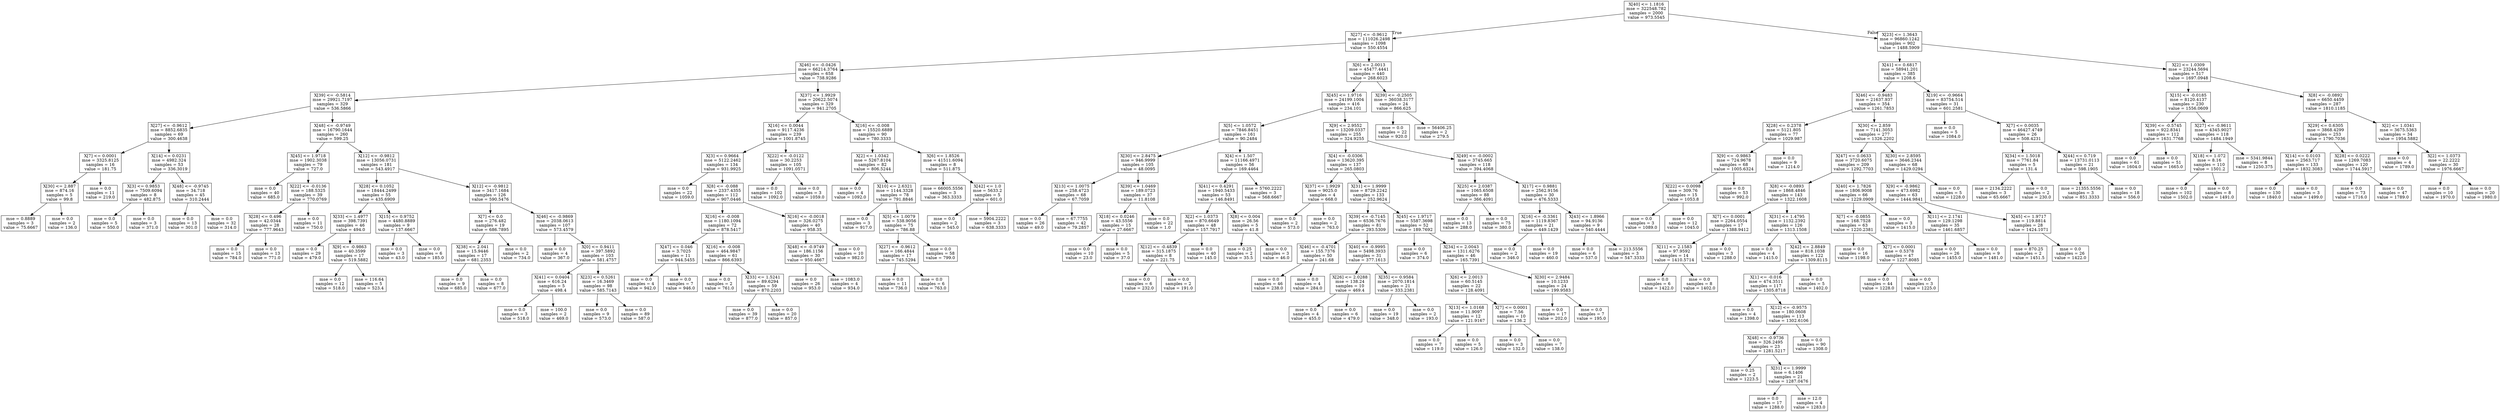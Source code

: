 digraph Tree {
node [shape=box] ;
0 [label="X[40] <= 1.1816\nmse = 322548.782\nsamples = 2000\nvalue = 973.5545"] ;
1 [label="X[27] <= -0.9612\nmse = 111026.2498\nsamples = 1098\nvalue = 550.4554"] ;
0 -> 1 [labeldistance=2.5, labelangle=45, headlabel="True"] ;
2 [label="X[46] <= -0.0426\nmse = 66214.3764\nsamples = 658\nvalue = 738.9286"] ;
1 -> 2 ;
3 [label="X[39] <= -0.5814\nmse = 29921.7197\nsamples = 329\nvalue = 536.5866"] ;
2 -> 3 ;
4 [label="X[27] <= -0.9612\nmse = 8852.6835\nsamples = 69\nvalue = 300.4638"] ;
3 -> 4 ;
5 [label="X[7] <= 0.0001\nmse = 3325.8125\nsamples = 16\nvalue = 181.75"] ;
4 -> 5 ;
6 [label="X[30] <= 2.887\nmse = 874.16\nsamples = 5\nvalue = 99.8"] ;
5 -> 6 ;
7 [label="mse = 0.8889\nsamples = 3\nvalue = 75.6667"] ;
6 -> 7 ;
8 [label="mse = 0.0\nsamples = 2\nvalue = 136.0"] ;
6 -> 8 ;
9 [label="mse = 0.0\nsamples = 11\nvalue = 219.0"] ;
5 -> 9 ;
10 [label="X[14] <= 0.0231\nmse = 4982.324\nsamples = 53\nvalue = 336.3019"] ;
4 -> 10 ;
11 [label="X[3] <= 0.9853\nmse = 7509.6094\nsamples = 8\nvalue = 482.875"] ;
10 -> 11 ;
12 [label="mse = 0.0\nsamples = 5\nvalue = 550.0"] ;
11 -> 12 ;
13 [label="mse = 0.0\nsamples = 3\nvalue = 371.0"] ;
11 -> 13 ;
14 [label="X[48] <= -0.9745\nmse = 34.718\nsamples = 45\nvalue = 310.2444"] ;
10 -> 14 ;
15 [label="mse = 0.0\nsamples = 13\nvalue = 301.0"] ;
14 -> 15 ;
16 [label="mse = 0.0\nsamples = 32\nvalue = 314.0"] ;
14 -> 16 ;
17 [label="X[48] <= -0.9749\nmse = 16790.1644\nsamples = 260\nvalue = 599.25"] ;
3 -> 17 ;
18 [label="X[45] <= 1.9718\nmse = 1902.3038\nsamples = 79\nvalue = 727.0"] ;
17 -> 18 ;
19 [label="mse = 0.0\nsamples = 40\nvalue = 685.0"] ;
18 -> 19 ;
20 [label="X[22] <= -0.0136\nmse = 188.5325\nsamples = 39\nvalue = 770.0769"] ;
18 -> 20 ;
21 [label="X[28] <= 0.496\nmse = 42.0344\nsamples = 28\nvalue = 777.9643"] ;
20 -> 21 ;
22 [label="mse = 0.0\nsamples = 15\nvalue = 784.0"] ;
21 -> 22 ;
23 [label="mse = 0.0\nsamples = 13\nvalue = 771.0"] ;
21 -> 23 ;
24 [label="mse = 0.0\nsamples = 11\nvalue = 750.0"] ;
20 -> 24 ;
25 [label="X[12] <= -0.9812\nmse = 13056.0731\nsamples = 181\nvalue = 543.4917"] ;
17 -> 25 ;
26 [label="X[28] <= 0.1052\nmse = 18444.2499\nsamples = 55\nvalue = 435.6909"] ;
25 -> 26 ;
27 [label="X[33] <= 1.4977\nmse = 398.7391\nsamples = 46\nvalue = 494.0"] ;
26 -> 27 ;
28 [label="mse = 0.0\nsamples = 29\nvalue = 479.0"] ;
27 -> 28 ;
29 [label="X[9] <= -0.9863\nmse = 40.3599\nsamples = 17\nvalue = 519.5882"] ;
27 -> 29 ;
30 [label="mse = 0.0\nsamples = 12\nvalue = 518.0"] ;
29 -> 30 ;
31 [label="mse = 116.64\nsamples = 5\nvalue = 523.4"] ;
29 -> 31 ;
32 [label="X[15] <= 0.9752\nmse = 4480.8889\nsamples = 9\nvalue = 137.6667"] ;
26 -> 32 ;
33 [label="mse = 0.0\nsamples = 3\nvalue = 43.0"] ;
32 -> 33 ;
34 [label="mse = 0.0\nsamples = 6\nvalue = 185.0"] ;
32 -> 34 ;
35 [label="X[12] <= -0.9812\nmse = 3417.1684\nsamples = 126\nvalue = 590.5476"] ;
25 -> 35 ;
36 [label="X[7] <= 0.0\nmse = 276.482\nsamples = 19\nvalue = 686.7895"] ;
35 -> 36 ;
37 [label="X[38] <= 2.041\nmse = 15.9446\nsamples = 17\nvalue = 681.2353"] ;
36 -> 37 ;
38 [label="mse = 0.0\nsamples = 9\nvalue = 685.0"] ;
37 -> 38 ;
39 [label="mse = 0.0\nsamples = 8\nvalue = 677.0"] ;
37 -> 39 ;
40 [label="mse = 0.0\nsamples = 2\nvalue = 734.0"] ;
36 -> 40 ;
41 [label="X[46] <= -0.9869\nmse = 2038.0613\nsamples = 107\nvalue = 573.4579"] ;
35 -> 41 ;
42 [label="mse = 0.0\nsamples = 4\nvalue = 367.0"] ;
41 -> 42 ;
43 [label="X[0] <= 0.9411\nmse = 397.5892\nsamples = 103\nvalue = 581.4757"] ;
41 -> 43 ;
44 [label="X[41] <= 0.0404\nmse = 616.24\nsamples = 5\nvalue = 498.4"] ;
43 -> 44 ;
45 [label="mse = 0.0\nsamples = 3\nvalue = 518.0"] ;
44 -> 45 ;
46 [label="mse = 100.0\nsamples = 2\nvalue = 469.0"] ;
44 -> 46 ;
47 [label="X[23] <= 0.5261\nmse = 16.3469\nsamples = 98\nvalue = 585.7143"] ;
43 -> 47 ;
48 [label="mse = 0.0\nsamples = 9\nvalue = 573.0"] ;
47 -> 48 ;
49 [label="mse = 0.0\nsamples = 89\nvalue = 587.0"] ;
47 -> 49 ;
50 [label="X[37] <= 1.9929\nmse = 20622.5074\nsamples = 329\nvalue = 941.2705"] ;
2 -> 50 ;
51 [label="X[16] <= 0.0044\nmse = 9117.4236\nsamples = 239\nvalue = 1001.8745"] ;
50 -> 51 ;
52 [label="X[3] <= 0.9664\nmse = 5122.2462\nsamples = 134\nvalue = 931.9925"] ;
51 -> 52 ;
53 [label="mse = 0.0\nsamples = 22\nvalue = 1059.0"] ;
52 -> 53 ;
54 [label="X[8] <= -0.088\nmse = 2337.4355\nsamples = 112\nvalue = 907.0446"] ;
52 -> 54 ;
55 [label="X[16] <= -0.008\nmse = 1180.1094\nsamples = 72\nvalue = 878.5417"] ;
54 -> 55 ;
56 [label="X[47] <= 0.046\nmse = 3.7025\nsamples = 11\nvalue = 944.5455"] ;
55 -> 56 ;
57 [label="mse = 0.0\nsamples = 4\nvalue = 942.0"] ;
56 -> 57 ;
58 [label="mse = 0.0\nsamples = 7\nvalue = 946.0"] ;
56 -> 58 ;
59 [label="X[16] <= -0.008\nmse = 464.9847\nsamples = 61\nvalue = 866.6393"] ;
55 -> 59 ;
60 [label="mse = 0.0\nsamples = 2\nvalue = 761.0"] ;
59 -> 60 ;
61 [label="X[33] <= 1.5241\nmse = 89.6294\nsamples = 59\nvalue = 870.2203"] ;
59 -> 61 ;
62 [label="mse = 0.0\nsamples = 39\nvalue = 877.0"] ;
61 -> 62 ;
63 [label="mse = 0.0\nsamples = 20\nvalue = 857.0"] ;
61 -> 63 ;
64 [label="X[16] <= -0.0018\nmse = 326.0275\nsamples = 40\nvalue = 958.35"] ;
54 -> 64 ;
65 [label="X[48] <= -0.9749\nmse = 186.1156\nsamples = 30\nvalue = 950.4667"] ;
64 -> 65 ;
66 [label="mse = 0.0\nsamples = 26\nvalue = 953.0"] ;
65 -> 66 ;
67 [label="mse = 1083.0\nsamples = 4\nvalue = 934.0"] ;
65 -> 67 ;
68 [label="mse = 0.0\nsamples = 10\nvalue = 982.0"] ;
64 -> 68 ;
69 [label="X[22] <= -0.0122\nmse = 30.2253\nsamples = 105\nvalue = 1091.0571"] ;
51 -> 69 ;
70 [label="mse = 0.0\nsamples = 102\nvalue = 1092.0"] ;
69 -> 70 ;
71 [label="mse = 0.0\nsamples = 3\nvalue = 1059.0"] ;
69 -> 71 ;
72 [label="X[16] <= -0.008\nmse = 15520.6889\nsamples = 90\nvalue = 780.3333"] ;
50 -> 72 ;
73 [label="X[2] <= 1.0342\nmse = 5267.8104\nsamples = 82\nvalue = 806.5244"] ;
72 -> 73 ;
74 [label="mse = 0.0\nsamples = 4\nvalue = 1092.0"] ;
73 -> 74 ;
75 [label="X[10] <= 2.6321\nmse = 1144.3328\nsamples = 78\nvalue = 791.8846"] ;
73 -> 75 ;
76 [label="mse = 0.0\nsamples = 3\nvalue = 917.0"] ;
75 -> 76 ;
77 [label="X[5] <= 1.0079\nmse = 538.9056\nsamples = 75\nvalue = 786.88"] ;
75 -> 77 ;
78 [label="X[27] <= -0.9612\nmse = 166.4844\nsamples = 17\nvalue = 745.5294"] ;
77 -> 78 ;
79 [label="mse = 0.0\nsamples = 11\nvalue = 736.0"] ;
78 -> 79 ;
80 [label="mse = 0.0\nsamples = 6\nvalue = 763.0"] ;
78 -> 80 ;
81 [label="mse = 0.0\nsamples = 58\nvalue = 799.0"] ;
77 -> 81 ;
82 [label="X[6] <= 1.8526\nmse = 41511.6094\nsamples = 8\nvalue = 511.875"] ;
72 -> 82 ;
83 [label="mse = 66005.5556\nsamples = 3\nvalue = 363.3333"] ;
82 -> 83 ;
84 [label="X[42] <= 1.0\nmse = 5633.2\nsamples = 5\nvalue = 601.0"] ;
82 -> 84 ;
85 [label="mse = 0.0\nsamples = 2\nvalue = 545.0"] ;
84 -> 85 ;
86 [label="mse = 5904.2222\nsamples = 3\nvalue = 638.3333"] ;
84 -> 86 ;
87 [label="X[6] <= 2.0013\nmse = 45477.4441\nsamples = 440\nvalue = 268.6023"] ;
1 -> 87 ;
88 [label="X[45] <= 1.9716\nmse = 24199.1004\nsamples = 416\nvalue = 234.101"] ;
87 -> 88 ;
89 [label="X[5] <= 1.0572\nmse = 7846.8451\nsamples = 161\nvalue = 90.2484"] ;
88 -> 89 ;
90 [label="X[30] <= 2.8475\nmse = 946.9999\nsamples = 105\nvalue = 48.0095"] ;
89 -> 90 ;
91 [label="X[13] <= 1.0075\nmse = 258.4723\nsamples = 68\nvalue = 67.7059"] ;
90 -> 91 ;
92 [label="mse = 0.0\nsamples = 26\nvalue = 49.0"] ;
91 -> 92 ;
93 [label="mse = 67.7755\nsamples = 42\nvalue = 79.2857"] ;
91 -> 93 ;
94 [label="X[39] <= 1.0469\nmse = 189.0723\nsamples = 37\nvalue = 11.8108"] ;
90 -> 94 ;
95 [label="X[18] <= 0.0246\nmse = 43.5556\nsamples = 15\nvalue = 27.6667"] ;
94 -> 95 ;
96 [label="mse = 0.0\nsamples = 10\nvalue = 23.0"] ;
95 -> 96 ;
97 [label="mse = 0.0\nsamples = 5\nvalue = 37.0"] ;
95 -> 97 ;
98 [label="mse = 0.0\nsamples = 22\nvalue = 1.0"] ;
94 -> 98 ;
99 [label="X[4] <= 1.507\nmse = 11166.4971\nsamples = 56\nvalue = 169.4464"] ;
89 -> 99 ;
100 [label="X[41] <= 0.4291\nmse = 1940.5433\nsamples = 53\nvalue = 146.8491"] ;
99 -> 100 ;
101 [label="X[2] <= 1.0373\nmse = 870.6649\nsamples = 48\nvalue = 157.7917"] ;
100 -> 101 ;
102 [label="X[12] <= -0.4839\nmse = 315.1875\nsamples = 8\nvalue = 221.75"] ;
101 -> 102 ;
103 [label="mse = 0.0\nsamples = 6\nvalue = 232.0"] ;
102 -> 103 ;
104 [label="mse = 0.0\nsamples = 2\nvalue = 191.0"] ;
102 -> 104 ;
105 [label="mse = 0.0\nsamples = 40\nvalue = 145.0"] ;
101 -> 105 ;
106 [label="X[8] <= 0.004\nmse = 26.56\nsamples = 5\nvalue = 41.8"] ;
100 -> 106 ;
107 [label="mse = 0.25\nsamples = 2\nvalue = 35.5"] ;
106 -> 107 ;
108 [label="mse = 0.0\nsamples = 3\nvalue = 46.0"] ;
106 -> 108 ;
109 [label="mse = 5760.2222\nsamples = 3\nvalue = 568.6667"] ;
99 -> 109 ;
110 [label="X[9] <= 2.9552\nmse = 13209.0337\nsamples = 255\nvalue = 324.9255"] ;
88 -> 110 ;
111 [label="X[4] <= -0.0306\nmse = 13620.395\nsamples = 137\nvalue = 265.0803"] ;
110 -> 111 ;
112 [label="X[37] <= 1.9929\nmse = 9025.0\nsamples = 4\nvalue = 668.0"] ;
111 -> 112 ;
113 [label="mse = 0.0\nsamples = 2\nvalue = 573.0"] ;
112 -> 113 ;
114 [label="mse = 0.0\nsamples = 2\nvalue = 763.0"] ;
112 -> 114 ;
115 [label="X[31] <= 1.9999\nmse = 8729.2242\nsamples = 133\nvalue = 252.9624"] ;
111 -> 115 ;
116 [label="X[39] <= -0.7145\nmse = 6536.7676\nsamples = 81\nvalue = 293.5309"] ;
115 -> 116 ;
117 [label="X[46] <= -0.4701\nmse = 155.7376\nsamples = 50\nvalue = 241.68"] ;
116 -> 117 ;
118 [label="mse = 0.0\nsamples = 46\nvalue = 238.0"] ;
117 -> 118 ;
119 [label="mse = 0.0\nsamples = 4\nvalue = 284.0"] ;
117 -> 119 ;
120 [label="X[40] <= -0.9995\nmse = 5498.3933\nsamples = 31\nvalue = 377.1613"] ;
116 -> 120 ;
121 [label="X[26] <= 2.0288\nmse = 138.24\nsamples = 10\nvalue = 469.4"] ;
120 -> 121 ;
122 [label="mse = 0.0\nsamples = 4\nvalue = 455.0"] ;
121 -> 122 ;
123 [label="mse = 0.0\nsamples = 6\nvalue = 479.0"] ;
121 -> 123 ;
124 [label="X[35] <= 0.9584\nmse = 2070.1814\nsamples = 21\nvalue = 333.2381"] ;
120 -> 124 ;
125 [label="mse = 0.0\nsamples = 19\nvalue = 348.0"] ;
124 -> 125 ;
126 [label="mse = 0.0\nsamples = 2\nvalue = 193.0"] ;
124 -> 126 ;
127 [label="X[45] <= 1.9717\nmse = 5587.3698\nsamples = 52\nvalue = 189.7692"] ;
115 -> 127 ;
128 [label="mse = 0.0\nsamples = 6\nvalue = 374.0"] ;
127 -> 128 ;
129 [label="X[34] <= 2.0043\nmse = 1311.6276\nsamples = 46\nvalue = 165.7391"] ;
127 -> 129 ;
130 [label="X[6] <= 2.0013\nmse = 60.5145\nsamples = 22\nvalue = 128.4091"] ;
129 -> 130 ;
131 [label="X[13] <= 1.0168\nmse = 11.9097\nsamples = 12\nvalue = 121.9167"] ;
130 -> 131 ;
132 [label="mse = 0.0\nsamples = 7\nvalue = 119.0"] ;
131 -> 132 ;
133 [label="mse = 0.0\nsamples = 5\nvalue = 126.0"] ;
131 -> 133 ;
134 [label="X[7] <= 0.0001\nmse = 7.56\nsamples = 10\nvalue = 136.2"] ;
130 -> 134 ;
135 [label="mse = 0.0\nsamples = 3\nvalue = 132.0"] ;
134 -> 135 ;
136 [label="mse = 0.0\nsamples = 7\nvalue = 138.0"] ;
134 -> 136 ;
137 [label="X[30] <= 2.9484\nmse = 10.1233\nsamples = 24\nvalue = 199.9583"] ;
129 -> 137 ;
138 [label="mse = 0.0\nsamples = 17\nvalue = 202.0"] ;
137 -> 138 ;
139 [label="mse = 0.0\nsamples = 7\nvalue = 195.0"] ;
137 -> 139 ;
140 [label="X[49] <= -0.0002\nmse = 3745.665\nsamples = 118\nvalue = 394.4068"] ;
110 -> 140 ;
141 [label="X[25] <= 2.0387\nmse = 1065.6508\nsamples = 88\nvalue = 366.4091"] ;
140 -> 141 ;
142 [label="mse = 0.0\nsamples = 13\nvalue = 288.0"] ;
141 -> 142 ;
143 [label="mse = 0.0\nsamples = 75\nvalue = 380.0"] ;
141 -> 143 ;
144 [label="X[17] <= 0.9881\nmse = 2562.9156\nsamples = 30\nvalue = 476.5333"] ;
140 -> 144 ;
145 [label="X[16] <= -0.3361\nmse = 1119.8367\nsamples = 21\nvalue = 449.1429"] ;
144 -> 145 ;
146 [label="mse = 0.0\nsamples = 2\nvalue = 346.0"] ;
145 -> 146 ;
147 [label="mse = 0.0\nsamples = 19\nvalue = 460.0"] ;
145 -> 147 ;
148 [label="X[43] <= 1.8966\nmse = 94.9136\nsamples = 9\nvalue = 540.4444"] ;
144 -> 148 ;
149 [label="mse = 0.0\nsamples = 6\nvalue = 537.0"] ;
148 -> 149 ;
150 [label="mse = 213.5556\nsamples = 3\nvalue = 547.3333"] ;
148 -> 150 ;
151 [label="X[39] <= -0.2505\nmse = 36038.3177\nsamples = 24\nvalue = 866.625"] ;
87 -> 151 ;
152 [label="mse = 0.0\nsamples = 22\nvalue = 920.0"] ;
151 -> 152 ;
153 [label="mse = 56406.25\nsamples = 2\nvalue = 279.5"] ;
151 -> 153 ;
154 [label="X[23] <= 1.3643\nmse = 96860.1242\nsamples = 902\nvalue = 1488.5909"] ;
0 -> 154 [labeldistance=2.5, labelangle=-45, headlabel="False"] ;
155 [label="X[41] <= 0.6817\nmse = 58941.201\nsamples = 385\nvalue = 1208.6"] ;
154 -> 155 ;
156 [label="X[46] <= -0.9483\nmse = 21637.937\nsamples = 354\nvalue = 1261.7853"] ;
155 -> 156 ;
157 [label="X[28] <= 0.2378\nmse = 5121.805\nsamples = 77\nvalue = 1029.987"] ;
156 -> 157 ;
158 [label="X[9] <= -0.9863\nmse = 724.9678\nsamples = 68\nvalue = 1005.6324"] ;
157 -> 158 ;
159 [label="X[22] <= 0.0098\nmse = 309.76\nsamples = 15\nvalue = 1053.8"] ;
158 -> 159 ;
160 [label="mse = 0.0\nsamples = 3\nvalue = 1089.0"] ;
159 -> 160 ;
161 [label="mse = 0.0\nsamples = 12\nvalue = 1045.0"] ;
159 -> 161 ;
162 [label="mse = 0.0\nsamples = 53\nvalue = 992.0"] ;
158 -> 162 ;
163 [label="mse = 0.0\nsamples = 9\nvalue = 1214.0"] ;
157 -> 163 ;
164 [label="X[30] <= 2.859\nmse = 7141.3053\nsamples = 277\nvalue = 1326.2202"] ;
156 -> 164 ;
165 [label="X[47] <= 0.0633\nmse = 3720.6075\nsamples = 209\nvalue = 1292.7703"] ;
164 -> 165 ;
166 [label="X[8] <= -0.0893\nmse = 1868.4846\nsamples = 143\nvalue = 1322.1608"] ;
165 -> 166 ;
167 [label="X[7] <= 0.0001\nmse = 2264.0554\nsamples = 17\nvalue = 1388.9412"] ;
166 -> 167 ;
168 [label="X[11] <= 2.1583\nmse = 97.9592\nsamples = 14\nvalue = 1410.5714"] ;
167 -> 168 ;
169 [label="mse = 0.0\nsamples = 6\nvalue = 1422.0"] ;
168 -> 169 ;
170 [label="mse = 0.0\nsamples = 8\nvalue = 1402.0"] ;
168 -> 170 ;
171 [label="mse = 0.0\nsamples = 3\nvalue = 1288.0"] ;
167 -> 171 ;
172 [label="X[31] <= 1.4795\nmse = 1132.2392\nsamples = 126\nvalue = 1313.1508"] ;
166 -> 172 ;
173 [label="mse = 0.0\nsamples = 4\nvalue = 1415.0"] ;
172 -> 173 ;
174 [label="X[42] <= 2.8849\nmse = 818.1038\nsamples = 122\nvalue = 1309.8115"] ;
172 -> 174 ;
175 [label="X[1] <= -0.016\nmse = 474.3511\nsamples = 117\nvalue = 1305.8718"] ;
174 -> 175 ;
176 [label="mse = 0.0\nsamples = 4\nvalue = 1398.0"] ;
175 -> 176 ;
177 [label="X[12] <= -0.9575\nmse = 180.0608\nsamples = 113\nvalue = 1302.6106"] ;
175 -> 177 ;
178 [label="X[48] <= -0.9736\nmse = 326.2495\nsamples = 23\nvalue = 1281.5217"] ;
177 -> 178 ;
179 [label="mse = 0.25\nsamples = 2\nvalue = 1223.5"] ;
178 -> 179 ;
180 [label="X[31] <= 1.9999\nmse = 6.1406\nsamples = 21\nvalue = 1287.0476"] ;
178 -> 180 ;
181 [label="mse = 0.0\nsamples = 17\nvalue = 1288.0"] ;
180 -> 181 ;
182 [label="mse = 12.0\nsamples = 4\nvalue = 1283.0"] ;
180 -> 182 ;
183 [label="mse = 0.0\nsamples = 90\nvalue = 1308.0"] ;
177 -> 183 ;
184 [label="mse = 0.0\nsamples = 5\nvalue = 1402.0"] ;
174 -> 184 ;
185 [label="X[40] <= 1.7826\nmse = 1806.9008\nsamples = 66\nvalue = 1229.0909"] ;
165 -> 185 ;
186 [label="X[7] <= -0.0855\nmse = 168.7528\nsamples = 63\nvalue = 1220.2381"] ;
185 -> 186 ;
187 [label="mse = 0.0\nsamples = 16\nvalue = 1198.0"] ;
186 -> 187 ;
188 [label="X[7] <= 0.0001\nmse = 0.5378\nsamples = 47\nvalue = 1227.8085"] ;
186 -> 188 ;
189 [label="mse = 0.0\nsamples = 44\nvalue = 1228.0"] ;
188 -> 189 ;
190 [label="mse = 0.0\nsamples = 3\nvalue = 1225.0"] ;
188 -> 190 ;
191 [label="mse = 0.0\nsamples = 3\nvalue = 1415.0"] ;
185 -> 191 ;
192 [label="X[30] <= 2.8595\nmse = 3646.2344\nsamples = 68\nvalue = 1429.0294"] ;
164 -> 192 ;
193 [label="X[9] <= -0.9862\nmse = 473.6982\nsamples = 63\nvalue = 1444.9841"] ;
192 -> 193 ;
194 [label="X[11] <= 2.1741\nmse = 129.1298\nsamples = 35\nvalue = 1461.6857"] ;
193 -> 194 ;
195 [label="mse = 0.0\nsamples = 26\nvalue = 1455.0"] ;
194 -> 195 ;
196 [label="mse = 0.0\nsamples = 9\nvalue = 1481.0"] ;
194 -> 196 ;
197 [label="X[45] <= 1.9717\nmse = 119.8814\nsamples = 28\nvalue = 1424.1071"] ;
193 -> 197 ;
198 [label="mse = 870.25\nsamples = 2\nvalue = 1451.5"] ;
197 -> 198 ;
199 [label="mse = 0.0\nsamples = 26\nvalue = 1422.0"] ;
197 -> 199 ;
200 [label="mse = 0.0\nsamples = 5\nvalue = 1228.0"] ;
192 -> 200 ;
201 [label="X[19] <= -0.9664\nmse = 83754.514\nsamples = 31\nvalue = 601.2581"] ;
155 -> 201 ;
202 [label="mse = 0.0\nsamples = 5\nvalue = 1084.0"] ;
201 -> 202 ;
203 [label="X[7] <= 0.0035\nmse = 46427.4749\nsamples = 26\nvalue = 508.4231"] ;
201 -> 203 ;
204 [label="X[34] <= 1.5018\nmse = 7761.84\nsamples = 5\nvalue = 131.4"] ;
203 -> 204 ;
205 [label="mse = 2134.2222\nsamples = 3\nvalue = 65.6667"] ;
204 -> 205 ;
206 [label="mse = 0.0\nsamples = 2\nvalue = 230.0"] ;
204 -> 206 ;
207 [label="X[44] <= 0.719\nmse = 13731.0113\nsamples = 21\nvalue = 598.1905"] ;
203 -> 207 ;
208 [label="mse = 21355.5556\nsamples = 3\nvalue = 851.3333"] ;
207 -> 208 ;
209 [label="mse = 0.0\nsamples = 18\nvalue = 556.0"] ;
207 -> 209 ;
210 [label="X[2] <= 1.0309\nmse = 23244.5694\nsamples = 517\nvalue = 1697.0948"] ;
154 -> 210 ;
211 [label="X[15] <= -0.0185\nmse = 8120.4137\nsamples = 230\nvalue = 1556.0609"] ;
210 -> 211 ;
212 [label="X[39] <= -0.5745\nmse = 922.8341\nsamples = 112\nvalue = 1631.7768"] ;
211 -> 212 ;
213 [label="mse = 0.0\nsamples = 61\nvalue = 1604.0"] ;
212 -> 213 ;
214 [label="mse = 0.0\nsamples = 51\nvalue = 1665.0"] ;
212 -> 214 ;
215 [label="X[27] <= -0.9611\nmse = 4345.9027\nsamples = 118\nvalue = 1484.1949"] ;
211 -> 215 ;
216 [label="X[18] <= 1.072\nmse = 8.16\nsamples = 110\nvalue = 1501.2"] ;
215 -> 216 ;
217 [label="mse = 0.0\nsamples = 102\nvalue = 1502.0"] ;
216 -> 217 ;
218 [label="mse = 0.0\nsamples = 8\nvalue = 1491.0"] ;
216 -> 218 ;
219 [label="mse = 5341.9844\nsamples = 8\nvalue = 1250.375"] ;
215 -> 219 ;
220 [label="X[8] <= -0.0892\nmse = 6650.4459\nsamples = 287\nvalue = 1810.1185"] ;
210 -> 220 ;
221 [label="X[29] <= 0.6305\nmse = 3868.4299\nsamples = 253\nvalue = 1790.7036"] ;
220 -> 221 ;
222 [label="X[14] <= 0.0103\nmse = 2563.717\nsamples = 133\nvalue = 1832.3083"] ;
221 -> 222 ;
223 [label="mse = 0.0\nsamples = 130\nvalue = 1840.0"] ;
222 -> 223 ;
224 [label="mse = 0.0\nsamples = 3\nvalue = 1499.0"] ;
222 -> 224 ;
225 [label="X[28] <= 0.0222\nmse = 1269.7083\nsamples = 120\nvalue = 1744.5917"] ;
221 -> 225 ;
226 [label="mse = 0.0\nsamples = 73\nvalue = 1716.0"] ;
225 -> 226 ;
227 [label="mse = 0.0\nsamples = 47\nvalue = 1789.0"] ;
225 -> 227 ;
228 [label="X[2] <= 1.0341\nmse = 3675.5363\nsamples = 34\nvalue = 1954.5882"] ;
220 -> 228 ;
229 [label="mse = 0.0\nsamples = 4\nvalue = 1789.0"] ;
228 -> 229 ;
230 [label="X[2] <= 1.0373\nmse = 22.2222\nsamples = 30\nvalue = 1976.6667"] ;
228 -> 230 ;
231 [label="mse = 0.0\nsamples = 10\nvalue = 1970.0"] ;
230 -> 231 ;
232 [label="mse = 0.0\nsamples = 20\nvalue = 1980.0"] ;
230 -> 232 ;
}